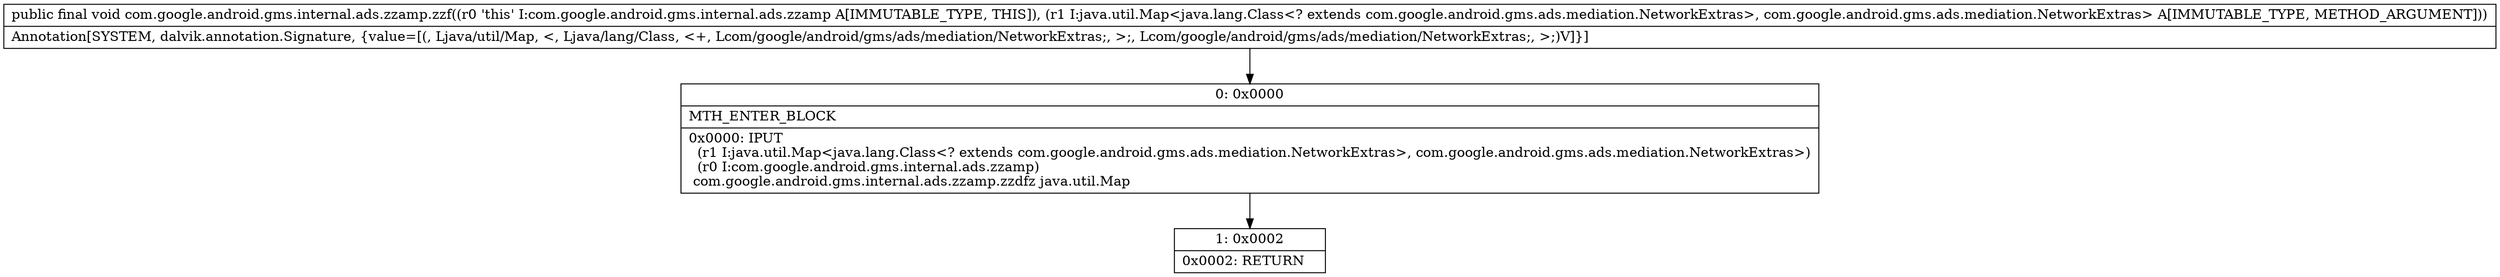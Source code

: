 digraph "CFG forcom.google.android.gms.internal.ads.zzamp.zzf(Ljava\/util\/Map;)V" {
Node_0 [shape=record,label="{0\:\ 0x0000|MTH_ENTER_BLOCK\l|0x0000: IPUT  \l  (r1 I:java.util.Map\<java.lang.Class\<? extends com.google.android.gms.ads.mediation.NetworkExtras\>, com.google.android.gms.ads.mediation.NetworkExtras\>)\l  (r0 I:com.google.android.gms.internal.ads.zzamp)\l com.google.android.gms.internal.ads.zzamp.zzdfz java.util.Map \l}"];
Node_1 [shape=record,label="{1\:\ 0x0002|0x0002: RETURN   \l}"];
MethodNode[shape=record,label="{public final void com.google.android.gms.internal.ads.zzamp.zzf((r0 'this' I:com.google.android.gms.internal.ads.zzamp A[IMMUTABLE_TYPE, THIS]), (r1 I:java.util.Map\<java.lang.Class\<? extends com.google.android.gms.ads.mediation.NetworkExtras\>, com.google.android.gms.ads.mediation.NetworkExtras\> A[IMMUTABLE_TYPE, METHOD_ARGUMENT]))  | Annotation[SYSTEM, dalvik.annotation.Signature, \{value=[(, Ljava\/util\/Map, \<, Ljava\/lang\/Class, \<+, Lcom\/google\/android\/gms\/ads\/mediation\/NetworkExtras;, \>;, Lcom\/google\/android\/gms\/ads\/mediation\/NetworkExtras;, \>;)V]\}]\l}"];
MethodNode -> Node_0;
Node_0 -> Node_1;
}

